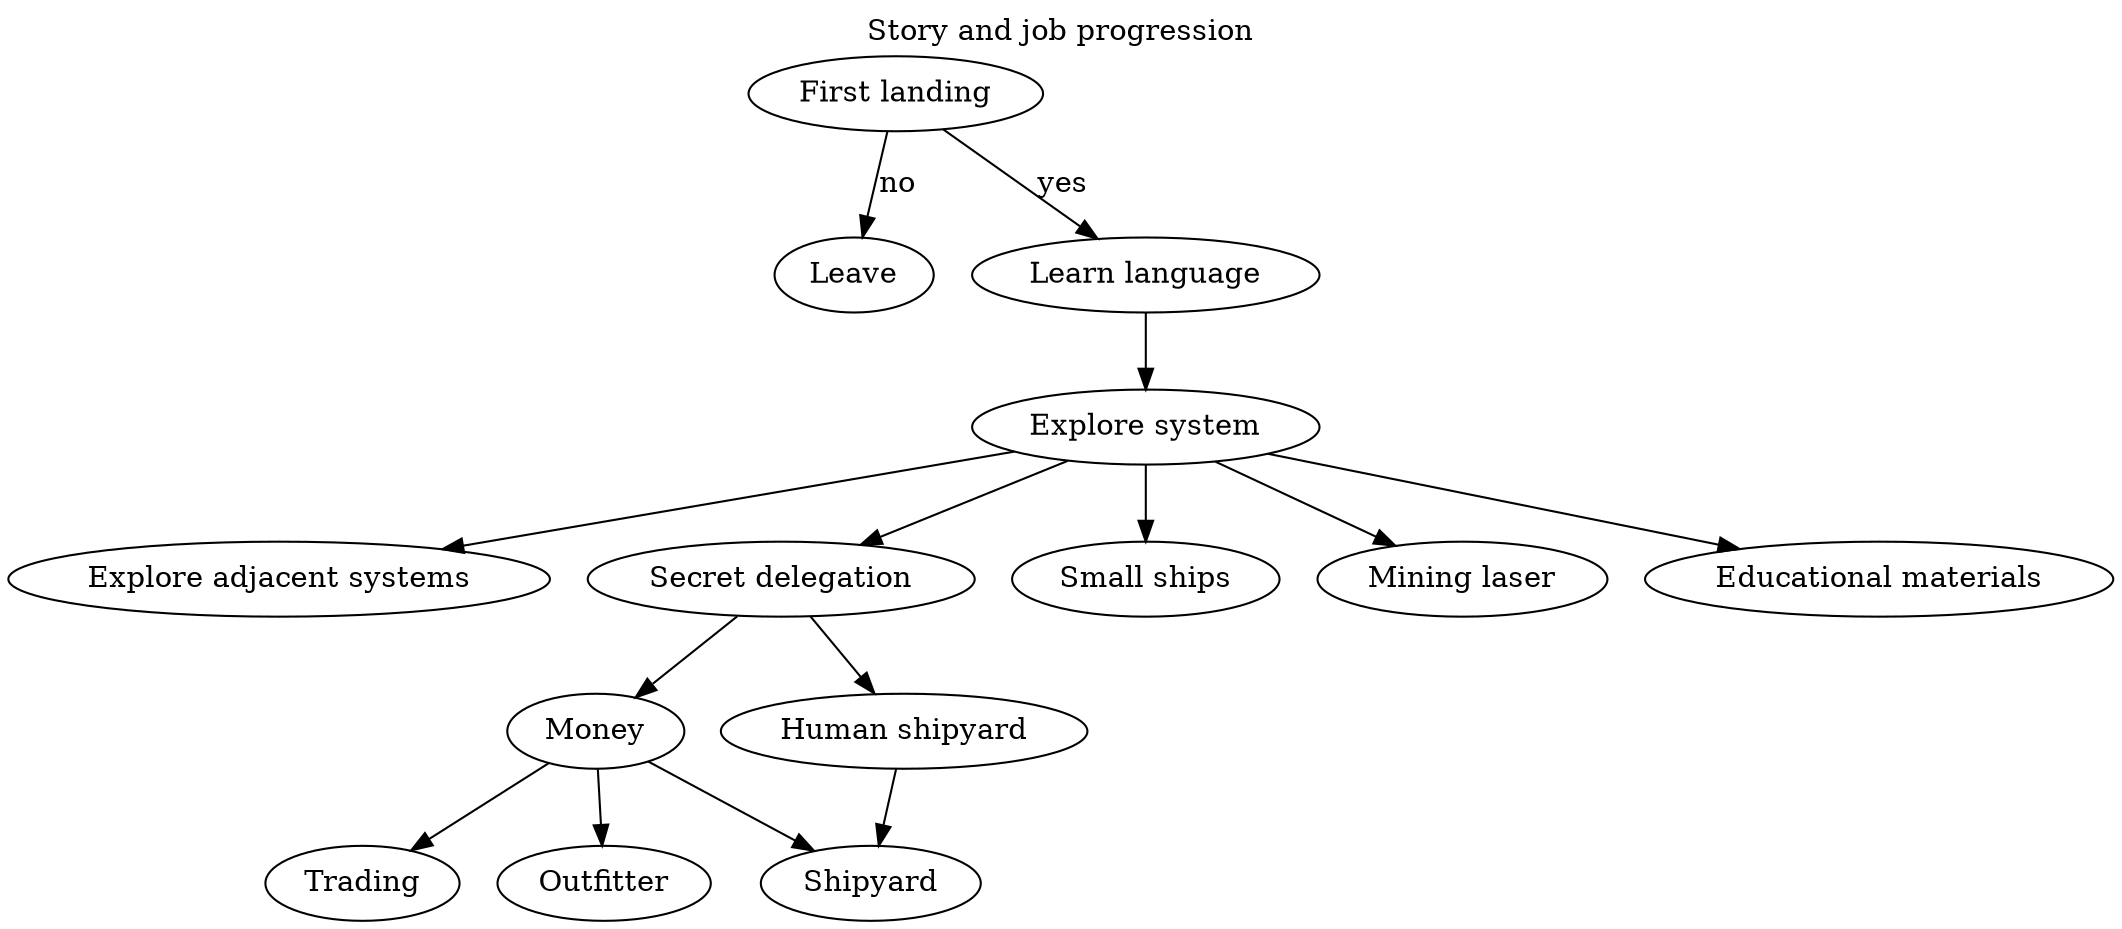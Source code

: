 // Outline of story

digraph {
	label = "Story and job progression"
	labelloc = "t"
	
	// Story
	"First landing" -> Leave [label = "no"]
	"First landing" -> "Learn language" [label = "yes"]
	"Learn language" -> "Explore system"
	"Explore system" -> {"Explore adjacent systems","Secret delegation","Small ships","Mining laser","Educational materials"}
	"Secret delegation" -> {Money,"Human shipyard"} -> Shipyard
	Money -> {Trading,Outfitter}
	
	}
